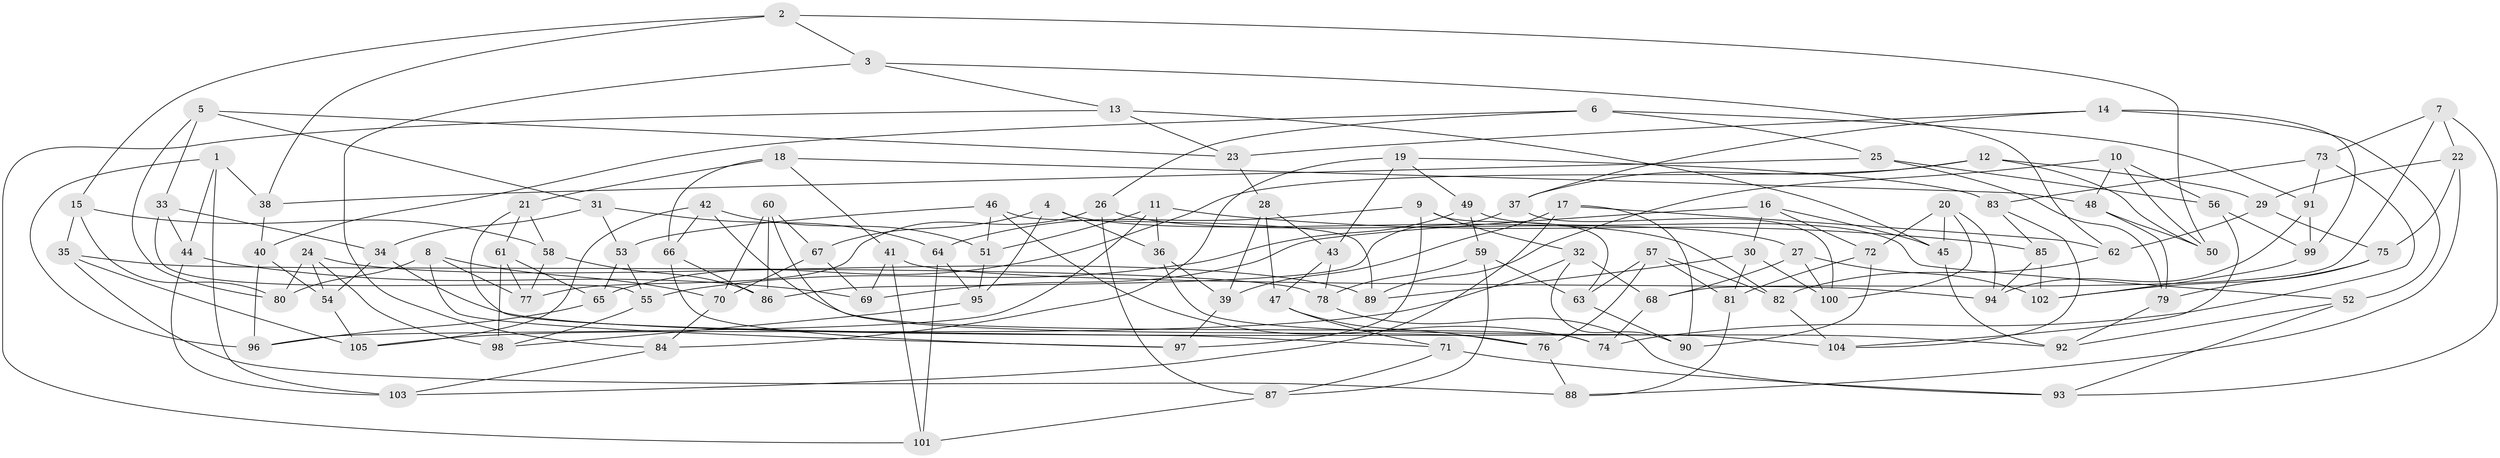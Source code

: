 // Generated by graph-tools (version 1.1) at 2025/38/03/09/25 02:38:11]
// undirected, 105 vertices, 210 edges
graph export_dot {
graph [start="1"]
  node [color=gray90,style=filled];
  1;
  2;
  3;
  4;
  5;
  6;
  7;
  8;
  9;
  10;
  11;
  12;
  13;
  14;
  15;
  16;
  17;
  18;
  19;
  20;
  21;
  22;
  23;
  24;
  25;
  26;
  27;
  28;
  29;
  30;
  31;
  32;
  33;
  34;
  35;
  36;
  37;
  38;
  39;
  40;
  41;
  42;
  43;
  44;
  45;
  46;
  47;
  48;
  49;
  50;
  51;
  52;
  53;
  54;
  55;
  56;
  57;
  58;
  59;
  60;
  61;
  62;
  63;
  64;
  65;
  66;
  67;
  68;
  69;
  70;
  71;
  72;
  73;
  74;
  75;
  76;
  77;
  78;
  79;
  80;
  81;
  82;
  83;
  84;
  85;
  86;
  87;
  88;
  89;
  90;
  91;
  92;
  93;
  94;
  95;
  96;
  97;
  98;
  99;
  100;
  101;
  102;
  103;
  104;
  105;
  1 -- 44;
  1 -- 38;
  1 -- 96;
  1 -- 103;
  2 -- 50;
  2 -- 15;
  2 -- 3;
  2 -- 38;
  3 -- 62;
  3 -- 84;
  3 -- 13;
  4 -- 67;
  4 -- 82;
  4 -- 95;
  4 -- 36;
  5 -- 33;
  5 -- 31;
  5 -- 80;
  5 -- 23;
  6 -- 26;
  6 -- 25;
  6 -- 91;
  6 -- 40;
  7 -- 22;
  7 -- 68;
  7 -- 93;
  7 -- 73;
  8 -- 80;
  8 -- 97;
  8 -- 77;
  8 -- 70;
  9 -- 63;
  9 -- 32;
  9 -- 64;
  9 -- 97;
  10 -- 89;
  10 -- 48;
  10 -- 56;
  10 -- 50;
  11 -- 96;
  11 -- 85;
  11 -- 51;
  11 -- 36;
  12 -- 37;
  12 -- 50;
  12 -- 29;
  12 -- 65;
  13 -- 101;
  13 -- 45;
  13 -- 23;
  14 -- 52;
  14 -- 37;
  14 -- 99;
  14 -- 23;
  15 -- 80;
  15 -- 58;
  15 -- 35;
  16 -- 30;
  16 -- 45;
  16 -- 72;
  16 -- 69;
  17 -- 39;
  17 -- 103;
  17 -- 62;
  17 -- 90;
  18 -- 41;
  18 -- 66;
  18 -- 48;
  18 -- 21;
  19 -- 43;
  19 -- 83;
  19 -- 49;
  19 -- 84;
  20 -- 45;
  20 -- 72;
  20 -- 94;
  20 -- 100;
  21 -- 71;
  21 -- 61;
  21 -- 58;
  22 -- 29;
  22 -- 88;
  22 -- 75;
  23 -- 28;
  24 -- 54;
  24 -- 80;
  24 -- 89;
  24 -- 98;
  25 -- 56;
  25 -- 38;
  25 -- 79;
  26 -- 87;
  26 -- 27;
  26 -- 77;
  27 -- 102;
  27 -- 100;
  27 -- 68;
  28 -- 43;
  28 -- 47;
  28 -- 39;
  29 -- 62;
  29 -- 75;
  30 -- 81;
  30 -- 89;
  30 -- 100;
  31 -- 53;
  31 -- 64;
  31 -- 34;
  32 -- 90;
  32 -- 105;
  32 -- 68;
  33 -- 55;
  33 -- 34;
  33 -- 44;
  34 -- 92;
  34 -- 54;
  35 -- 105;
  35 -- 88;
  35 -- 78;
  36 -- 104;
  36 -- 39;
  37 -- 100;
  37 -- 86;
  38 -- 40;
  39 -- 97;
  40 -- 96;
  40 -- 54;
  41 -- 94;
  41 -- 101;
  41 -- 69;
  42 -- 51;
  42 -- 66;
  42 -- 74;
  42 -- 105;
  43 -- 47;
  43 -- 78;
  44 -- 69;
  44 -- 103;
  45 -- 92;
  46 -- 51;
  46 -- 53;
  46 -- 89;
  46 -- 74;
  47 -- 71;
  47 -- 76;
  48 -- 50;
  48 -- 79;
  49 -- 59;
  49 -- 52;
  49 -- 55;
  51 -- 95;
  52 -- 92;
  52 -- 93;
  53 -- 65;
  53 -- 55;
  54 -- 105;
  55 -- 98;
  56 -- 99;
  56 -- 104;
  57 -- 82;
  57 -- 63;
  57 -- 81;
  57 -- 76;
  58 -- 77;
  58 -- 86;
  59 -- 78;
  59 -- 63;
  59 -- 87;
  60 -- 76;
  60 -- 70;
  60 -- 86;
  60 -- 67;
  61 -- 98;
  61 -- 65;
  61 -- 77;
  62 -- 82;
  63 -- 90;
  64 -- 101;
  64 -- 95;
  65 -- 96;
  66 -- 97;
  66 -- 86;
  67 -- 69;
  67 -- 70;
  68 -- 74;
  70 -- 84;
  71 -- 87;
  71 -- 93;
  72 -- 90;
  72 -- 81;
  73 -- 74;
  73 -- 83;
  73 -- 91;
  75 -- 79;
  75 -- 102;
  76 -- 88;
  78 -- 93;
  79 -- 92;
  81 -- 88;
  82 -- 104;
  83 -- 104;
  83 -- 85;
  84 -- 103;
  85 -- 102;
  85 -- 94;
  87 -- 101;
  91 -- 99;
  91 -- 94;
  95 -- 98;
  99 -- 102;
}
